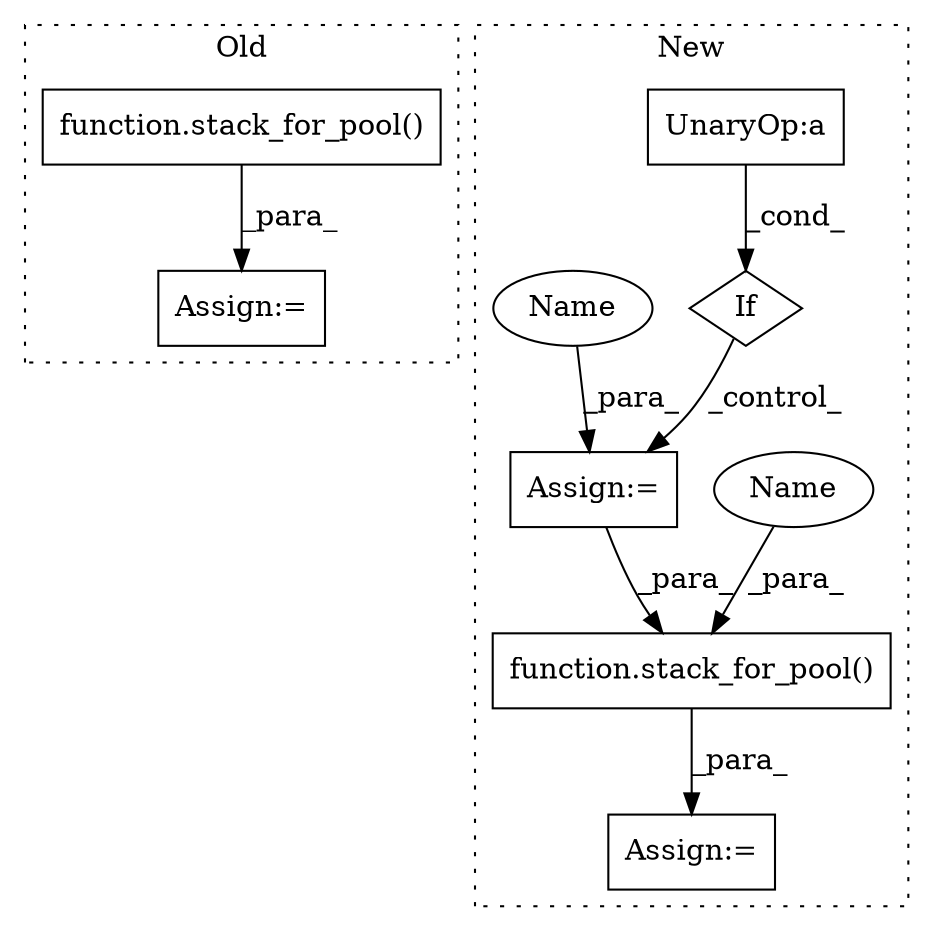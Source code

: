 digraph G {
subgraph cluster0 {
1 [label="function.stack_for_pool()" a="75" s="7077,7096" l="15,12" shape="box"];
7 [label="Assign:=" a="68" s="7074" l="3" shape="box"];
label = "Old";
style="dotted";
}
subgraph cluster1 {
2 [label="function.stack_for_pool()" a="75" s="7453,7490" l="15,21" shape="box"];
3 [label="Assign:=" a="68" s="7416" l="3" shape="box"];
4 [label="If" a="96" s="7376" l="3" shape="diamond"];
5 [label="UnaryOp:a" a="61" s="7379" l="10" shape="box"];
6 [label="Assign:=" a="68" s="7440" l="13" shape="box"];
8 [label="Name" a="87" s="7471" l="11" shape="ellipse"];
9 [label="Name" a="87" s="7419" l="11" shape="ellipse"];
label = "New";
style="dotted";
}
1 -> 7 [label="_para_"];
2 -> 6 [label="_para_"];
3 -> 2 [label="_para_"];
4 -> 3 [label="_control_"];
5 -> 4 [label="_cond_"];
8 -> 2 [label="_para_"];
9 -> 3 [label="_para_"];
}